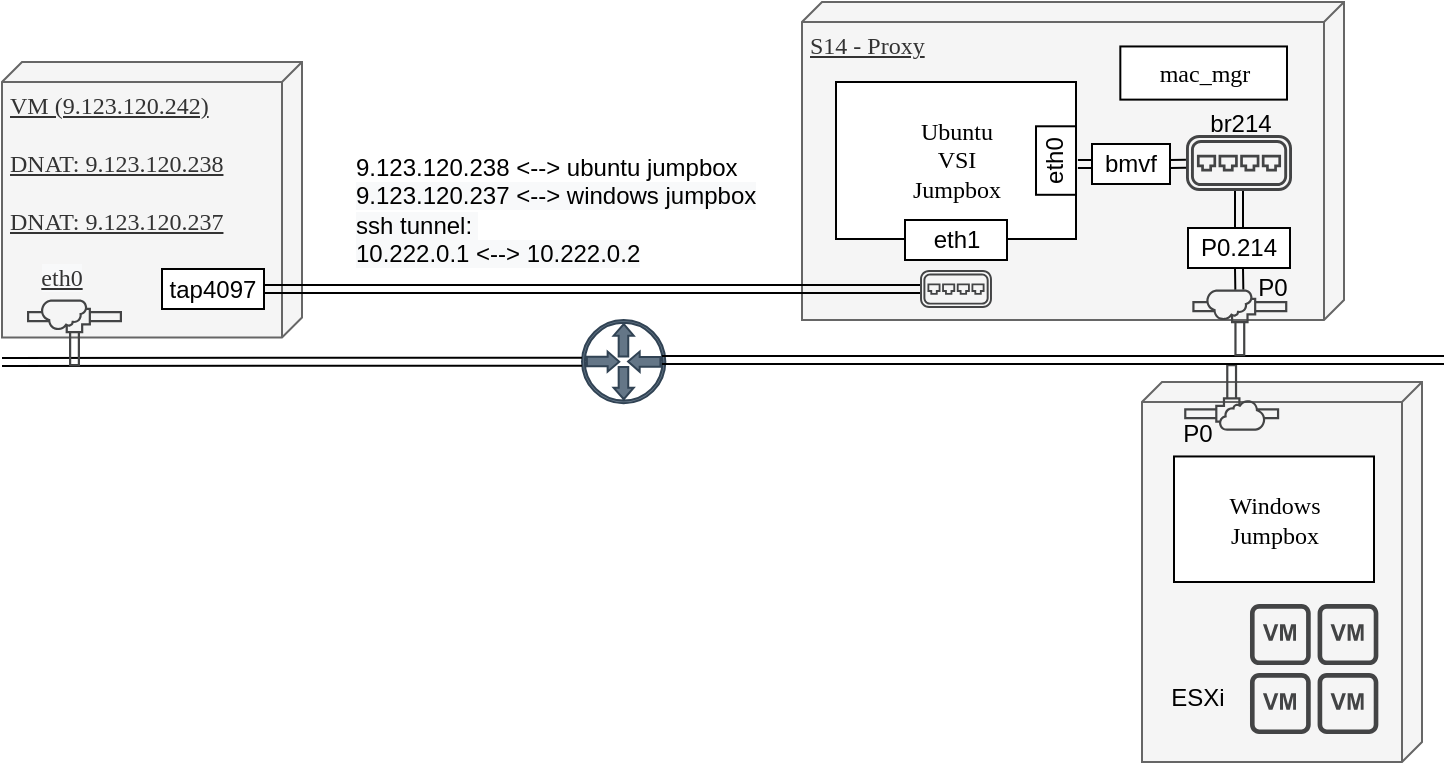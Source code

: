 <mxfile type="github" version="12.5.1"><diagram id="xATKV5dZWeXiwSiZTogS" name="Page-1"><mxGraphModel page="1" grid="1" shadow="0" math="0" pageHeight="1100" pageWidth="850" pageScale="1" fold="1" arrows="1" connect="1" tooltips="1" guides="1" gridSize="10" dy="688" dx="1461"><root><mxCell id="0"/><mxCell id="1" parent="0"/><mxCell id="VtHZ54bZqDd0Xe_eYQAR-1" value="S14 - Proxy" style="verticalAlign=top;align=left;spacingTop=8;spacingLeft=2;spacingRight=12;shape=cube;size=10;direction=south;fontStyle=4;html=1;rounded=0;shadow=0;comic=0;labelBackgroundColor=none;strokeColor=#666666;strokeWidth=1;fillColor=#f5f5f5;fontFamily=Verdana;fontSize=12;fontColor=#333333;" parent="1" vertex="1"><mxGeometry height="159" width="271" as="geometry" y="230" x="490"/></mxCell><mxCell id="VtHZ54bZqDd0Xe_eYQAR-2" value="&lt;div&gt;Ubuntu&lt;br&gt;VSI&lt;br&gt;Jumpbox&lt;br&gt;&lt;/div&gt;" style="html=1;rounded=0;shadow=0;comic=0;labelBackgroundColor=none;strokeColor=#000000;strokeWidth=1;fillColor=#ffffff;fontFamily=Verdana;fontSize=12;fontColor=#000000;align=center;" parent="1" vertex="1"><mxGeometry height="78.5" width="120" as="geometry" y="270" x="507"/></mxCell><mxCell id="VtHZ54bZqDd0Xe_eYQAR-4" value="" style="pointerEvents=1;shadow=0;dashed=0;html=1;strokeColor=#314354;fillColor=#647687;aspect=fixed;labelPosition=center;verticalLabelPosition=bottom;verticalAlign=top;align=center;outlineConnect=0;shape=mxgraph.vvd.physical_upstream_router;fontColor=#ffffff;" parent="1" vertex="1"><mxGeometry height="41.667" width="41.667" as="geometry" y="388.996" x="380"/></mxCell><mxCell id="VtHZ54bZqDd0Xe_eYQAR-5" value="" style="verticalAlign=top;align=left;spacingTop=8;spacingLeft=2;spacingRight=12;shape=cube;size=10;direction=south;fontStyle=4;html=1;rounded=0;shadow=0;comic=0;labelBackgroundColor=none;strokeColor=#666666;strokeWidth=1;fillColor=#f5f5f5;fontFamily=Verdana;fontSize=12;fontColor=#333333;" parent="1" vertex="1"><mxGeometry height="190" width="140" as="geometry" y="420" x="660"/></mxCell><mxCell id="VtHZ54bZqDd0Xe_eYQAR-6" value="" style="pointerEvents=1;shadow=0;dashed=0;html=1;strokeColor=none;fillColor=#434445;aspect=fixed;labelPosition=center;verticalLabelPosition=bottom;verticalAlign=top;align=center;outlineConnect=0;shape=mxgraph.vvd.vm_group;" parent="1" vertex="1"><mxGeometry height="65" width="64.167" as="geometry" y="531.027" x="713.997"/></mxCell><mxCell id="VtHZ54bZqDd0Xe_eYQAR-7" value="" style="pointerEvents=1;shadow=0;dashed=0;html=1;strokeColor=none;fillColor=#434445;aspect=fixed;labelPosition=center;verticalLabelPosition=bottom;verticalAlign=top;align=center;outlineConnect=0;shape=mxgraph.vvd.external_networks;rotation=0;" parent="1" vertex="1"><mxGeometry height="33.333" width="47.5" as="geometry" y="411.076" x="681.083"/></mxCell><mxCell id="VtHZ54bZqDd0Xe_eYQAR-9" style="edgeStyle=none;shape=link;rounded=0;orthogonalLoop=1;jettySize=auto;html=1;startArrow=blockThin;startFill=1;" parent="1" edge="1"><mxGeometry as="geometry" relative="1"><mxPoint as="sourcePoint" y="409" x="420"/><mxPoint as="targetPoint" y="409" x="811"/></mxGeometry></mxCell><mxCell id="VtHZ54bZqDd0Xe_eYQAR-20" value="" style="pointerEvents=1;shadow=0;dashed=0;html=1;strokeColor=none;fillColor=#434445;aspect=fixed;labelPosition=center;verticalLabelPosition=bottom;verticalAlign=top;align=center;outlineConnect=0;shape=mxgraph.vvd.virtual_switch;" parent="1" vertex="1"><mxGeometry height="28" width="53" as="geometry" y="296.5" x="682"/></mxCell><mxCell id="VtHZ54bZqDd0Xe_eYQAR-21" value="br214" style="text;html=1;strokeColor=none;fillColor=none;align=center;verticalAlign=middle;whiteSpace=wrap;rounded=0;" parent="1" vertex="1"><mxGeometry height="17.722" width="33.333" as="geometry" y="281.665" x="693"/></mxCell><mxCell id="VtHZ54bZqDd0Xe_eYQAR-22" value="P0" style="text;html=1;strokeColor=none;fillColor=none;align=center;verticalAlign=middle;whiteSpace=wrap;rounded=0;" parent="1" vertex="1"><mxGeometry height="18" width="29" as="geometry" y="364" x="711"/></mxCell><mxCell id="VtHZ54bZqDd0Xe_eYQAR-23" value="" style="pointerEvents=1;shadow=0;dashed=0;html=1;strokeColor=none;fillColor=#434445;aspect=fixed;labelPosition=center;verticalLabelPosition=bottom;verticalAlign=top;align=center;outlineConnect=0;shape=mxgraph.vvd.external_networks;rotation=180;" parent="1" vertex="1"><mxGeometry height="33.333" width="47.5" as="geometry" y="373.791" x="685.167"/></mxCell><mxCell id="VtHZ54bZqDd0Xe_eYQAR-24" value="P0.214" style="rounded=0;whiteSpace=wrap;html=1;" parent="1" vertex="1"><mxGeometry height="20" width="51" as="geometry" y="343" x="683"/></mxCell><mxCell id="VtHZ54bZqDd0Xe_eYQAR-25" value="bmvf" style="rounded=0;whiteSpace=wrap;html=1;" parent="1" vertex="1"><mxGeometry height="20" width="39" as="geometry" y="301" x="635"/></mxCell><mxCell id="VtHZ54bZqDd0Xe_eYQAR-26" value="" style="shape=link;html=1;entryX=1;entryY=0.5;entryDx=0;entryDy=0;" parent="1" edge="1" target="VtHZ54bZqDd0Xe_eYQAR-25" source="VtHZ54bZqDd0Xe_eYQAR-20"><mxGeometry height="50" width="50" as="geometry" relative="1"><mxPoint as="sourcePoint" y="832" x="351"/><mxPoint as="targetPoint" y="782" x="401"/></mxGeometry></mxCell><mxCell id="VtHZ54bZqDd0Xe_eYQAR-27" value="" style="shape=link;html=1;entryX=0;entryY=0.5;entryDx=0;entryDy=0;exitX=1.008;exitY=0.672;exitDx=0;exitDy=0;exitPerimeter=0;" parent="1" edge="1" target="VtHZ54bZqDd0Xe_eYQAR-25"><mxGeometry height="50" width="50" as="geometry" relative="1"><mxPoint as="sourcePoint" y="310.98" x="627.96"/><mxPoint as="targetPoint" y="782" x="401"/></mxGeometry></mxCell><mxCell id="VtHZ54bZqDd0Xe_eYQAR-31" value="" style="shape=link;html=1;entryX=0.5;entryY=1;entryDx=0;entryDy=0;" parent="1" edge="1" target="VtHZ54bZqDd0Xe_eYQAR-24" source="VtHZ54bZqDd0Xe_eYQAR-23"><mxGeometry height="50" width="50" as="geometry" relative="1"><mxPoint as="sourcePoint" y="840" x="211"/><mxPoint as="targetPoint" y="790" x="261"/></mxGeometry></mxCell><mxCell id="VtHZ54bZqDd0Xe_eYQAR-32" value="P0" style="text;html=1;strokeColor=none;fillColor=none;align=center;verticalAlign=middle;whiteSpace=wrap;rounded=0;" parent="1" vertex="1"><mxGeometry height="20" width="40" as="geometry" y="435.5" x="668"/></mxCell><mxCell id="VtHZ54bZqDd0Xe_eYQAR-34" value="ESXi" style="text;html=1;strokeColor=none;fillColor=none;align=center;verticalAlign=middle;whiteSpace=wrap;rounded=0;" parent="1" vertex="1"><mxGeometry height="20" width="40" as="geometry" y="568.36" x="668"/></mxCell><mxCell id="VtHZ54bZqDd0Xe_eYQAR-72" value="mac_mgr" style="html=1;rounded=0;shadow=0;comic=0;labelBackgroundColor=none;strokeColor=#000000;strokeWidth=1;fillColor=#ffffff;fontFamily=Verdana;fontSize=12;fontColor=#000000;align=center;" parent="1" vertex="1"><mxGeometry height="26.582" width="83.333" as="geometry" y="252.228" x="649.167"/></mxCell><mxCell id="VtHZ54bZqDd0Xe_eYQAR-75" value="" style="shape=link;html=1;exitX=0.5;exitY=0;exitDx=0;exitDy=0;" parent="1" edge="1" target="VtHZ54bZqDd0Xe_eYQAR-20" source="VtHZ54bZqDd0Xe_eYQAR-24"><mxGeometry height="50" width="50" as="geometry" relative="1"><mxPoint as="sourcePoint" y="960" x="191"/><mxPoint as="targetPoint" y="910" x="241"/></mxGeometry></mxCell><mxCell id="VtHZ54bZqDd0Xe_eYQAR-76" value="&lt;div&gt;Windows&lt;br&gt;Jumpbox&lt;br&gt;&lt;/div&gt;" style="html=1;rounded=0;shadow=0;comic=0;labelBackgroundColor=none;strokeColor=#000000;strokeWidth=1;fillColor=#ffffff;fontFamily=Verdana;fontSize=12;fontColor=#000000;align=center;" parent="1" vertex="1"><mxGeometry height="62.77" width="100" as="geometry" y="457.23" x="676"/></mxCell><mxCell id="VtHZ54bZqDd0Xe_eYQAR-78" value="eth1" style="rounded=0;whiteSpace=wrap;html=1;" parent="1" vertex="1"><mxGeometry height="20" width="51" as="geometry" y="339" x="541.5"/></mxCell><mxCell id="VtHZ54bZqDd0Xe_eYQAR-79" value="eth0" style="rounded=0;whiteSpace=wrap;html=1;rotation=-90;" parent="1" vertex="1"><mxGeometry height="20" width="34.25" as="geometry" y="299.27" x="599.88"/></mxCell><mxCell id="VtHZ54bZqDd0Xe_eYQAR-81" value="VM (9.123.120.242)&lt;br&gt;&lt;br&gt;DNAT: 9.123.120.238&lt;br&gt;&lt;br&gt;DNAT: 9.123.120.237" style="verticalAlign=top;align=left;spacingTop=8;spacingLeft=2;spacingRight=12;shape=cube;size=10;direction=south;fontStyle=4;html=1;rounded=0;shadow=0;comic=0;labelBackgroundColor=none;strokeColor=#666666;strokeWidth=1;fillColor=#f5f5f5;fontFamily=Verdana;fontSize=12;fontColor=#333333;" parent="1" vertex="1"><mxGeometry height="137.77" width="150" as="geometry" y="260" x="90"/></mxCell><mxCell id="VtHZ54bZqDd0Xe_eYQAR-82" style="edgeStyle=none;shape=link;rounded=0;orthogonalLoop=1;jettySize=auto;html=1;startArrow=blockThin;startFill=1;" parent="1" edge="1" target="VtHZ54bZqDd0Xe_eYQAR-4"><mxGeometry as="geometry" relative="1"><mxPoint as="sourcePoint" y="410" x="90"/><mxPoint as="targetPoint" y="419" x="821"/></mxGeometry></mxCell><mxCell id="VtHZ54bZqDd0Xe_eYQAR-83" style="edgeStyle=none;shape=link;rounded=0;orthogonalLoop=1;jettySize=auto;html=1;startArrow=blockThin;startFill=1;" parent="1" edge="1" target="VtHZ54bZqDd0Xe_eYQAR-86"><mxGeometry as="geometry" relative="1"><mxPoint as="sourcePoint" y="373.5" x="215.96"/><mxPoint as="targetPoint" y="374" x="530"/></mxGeometry></mxCell><mxCell id="VtHZ54bZqDd0Xe_eYQAR-86" value="" style="pointerEvents=1;shadow=0;dashed=0;html=1;strokeColor=none;fillColor=#434445;aspect=fixed;labelPosition=center;verticalLabelPosition=bottom;verticalAlign=top;align=center;outlineConnect=0;shape=mxgraph.vvd.virtual_switch;" parent="1" vertex="1"><mxGeometry height="19" width="35.96" as="geometry" y="364" x="549.02"/></mxCell><mxCell id="VtHZ54bZqDd0Xe_eYQAR-87" value="" style="pointerEvents=1;shadow=0;dashed=0;html=1;strokeColor=none;fillColor=#434445;aspect=fixed;labelPosition=center;verticalLabelPosition=bottom;verticalAlign=top;align=center;outlineConnect=0;shape=mxgraph.vvd.external_networks;rotation=180;" parent="1" vertex="1"><mxGeometry height="33.333" width="47.5" as="geometry" y="378.791" x="102.497"/></mxCell><mxCell id="VtHZ54bZqDd0Xe_eYQAR-89" value="&lt;span style=&quot;display: inline ; float: none ; background-color: rgb(248 , 249 , 250) ; color: rgb(51 , 51 , 51) ; font-family: &amp;#34;verdana&amp;#34; ; font-size: 12px ; font-style: normal ; font-variant: normal ; font-weight: normal ; letter-spacing: normal ; line-height: 1.2 ; overflow-wrap: normal ; text-align: left ; text-decoration: underline ; text-indent: 0px ; text-transform: none ; white-space: nowrap ; word-spacing: 0px&quot;&gt;eth0&lt;/span&gt;" style="text;html=1;strokeColor=none;fillColor=none;align=center;verticalAlign=middle;whiteSpace=wrap;rounded=0;" parent="1" vertex="1"><mxGeometry height="22.21" width="40" as="geometry" y="356.58" x="100"/></mxCell><mxCell id="VtHZ54bZqDd0Xe_eYQAR-91" value="&lt;div align=&quot;left&quot;&gt;9.123.120.238 &amp;lt;--&amp;gt; ubuntu jumpbox&lt;br&gt;&lt;span style=&quot;font: 12px / 1.2 &amp;#34;helvetica&amp;#34; ; color: rgb(0 , 0 , 0) ; text-transform: none ; text-indent: 0px ; letter-spacing: normal ; text-decoration: none ; word-spacing: 0px ; display: inline ; white-space: normal ; float: none ; overflow-wrap: normal ; background-color: rgb(248 , 249 , 250)&quot;&gt;9.123.120.237 &amp;lt;--&amp;gt; windows jumpbox&lt;/span&gt;&lt;/div&gt;&lt;div align=&quot;left&quot;&gt;&lt;span style=&quot;font: 12px / 1.2 &amp;#34;helvetica&amp;#34; ; color: rgb(0 , 0 , 0) ; text-transform: none ; text-indent: 0px ; letter-spacing: normal ; text-decoration: none ; word-spacing: 0px ; display: inline ; white-space: normal ; float: none ; overflow-wrap: normal ; background-color: rgb(248 , 249 , 250)&quot;&gt;ssh tunnel:&amp;nbsp;&lt;/span&gt;&lt;/div&gt;&lt;div align=&quot;left&quot;&gt;&lt;font face=&quot;&amp;#34;helvetica&amp;#34;&quot; style=&quot;background-color: rgb(248 , 249 , 250)&quot;&gt;10.222.0.1 &amp;lt;--&amp;gt; 10.222.0.2&lt;/font&gt;&lt;/div&gt;" style="text;html=1;strokeColor=none;fillColor=none;align=left;verticalAlign=middle;whiteSpace=wrap;rounded=0;" parent="1" vertex="1"><mxGeometry height="30" width="220" as="geometry" y="318.5" x="265"/></mxCell><mxCell id="VtHZ54bZqDd0Xe_eYQAR-92" value="tap4097" style="rounded=0;whiteSpace=wrap;html=1;" parent="1" vertex="1"><mxGeometry height="20" width="51" as="geometry" y="363.5" x="170"/></mxCell></root></mxGraphModel></diagram></mxfile>